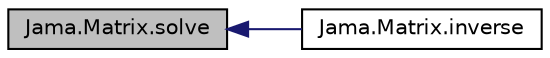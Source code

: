 digraph "Jama.Matrix.solve"
{
  edge [fontname="Helvetica",fontsize="10",labelfontname="Helvetica",labelfontsize="10"];
  node [fontname="Helvetica",fontsize="10",shape=record];
  rankdir="LR";
  Node1 [label="Jama.Matrix.solve",height=0.2,width=0.4,color="black", fillcolor="grey75", style="filled" fontcolor="black"];
  Node1 -> Node2 [dir="back",color="midnightblue",fontsize="10",style="solid",fontname="Helvetica"];
  Node2 [label="Jama.Matrix.inverse",height=0.2,width=0.4,color="black", fillcolor="white", style="filled",URL="$class_jama_1_1_matrix.html#a51ae1c3a1dc5f2b9530757782e6e8a3b"];
}
